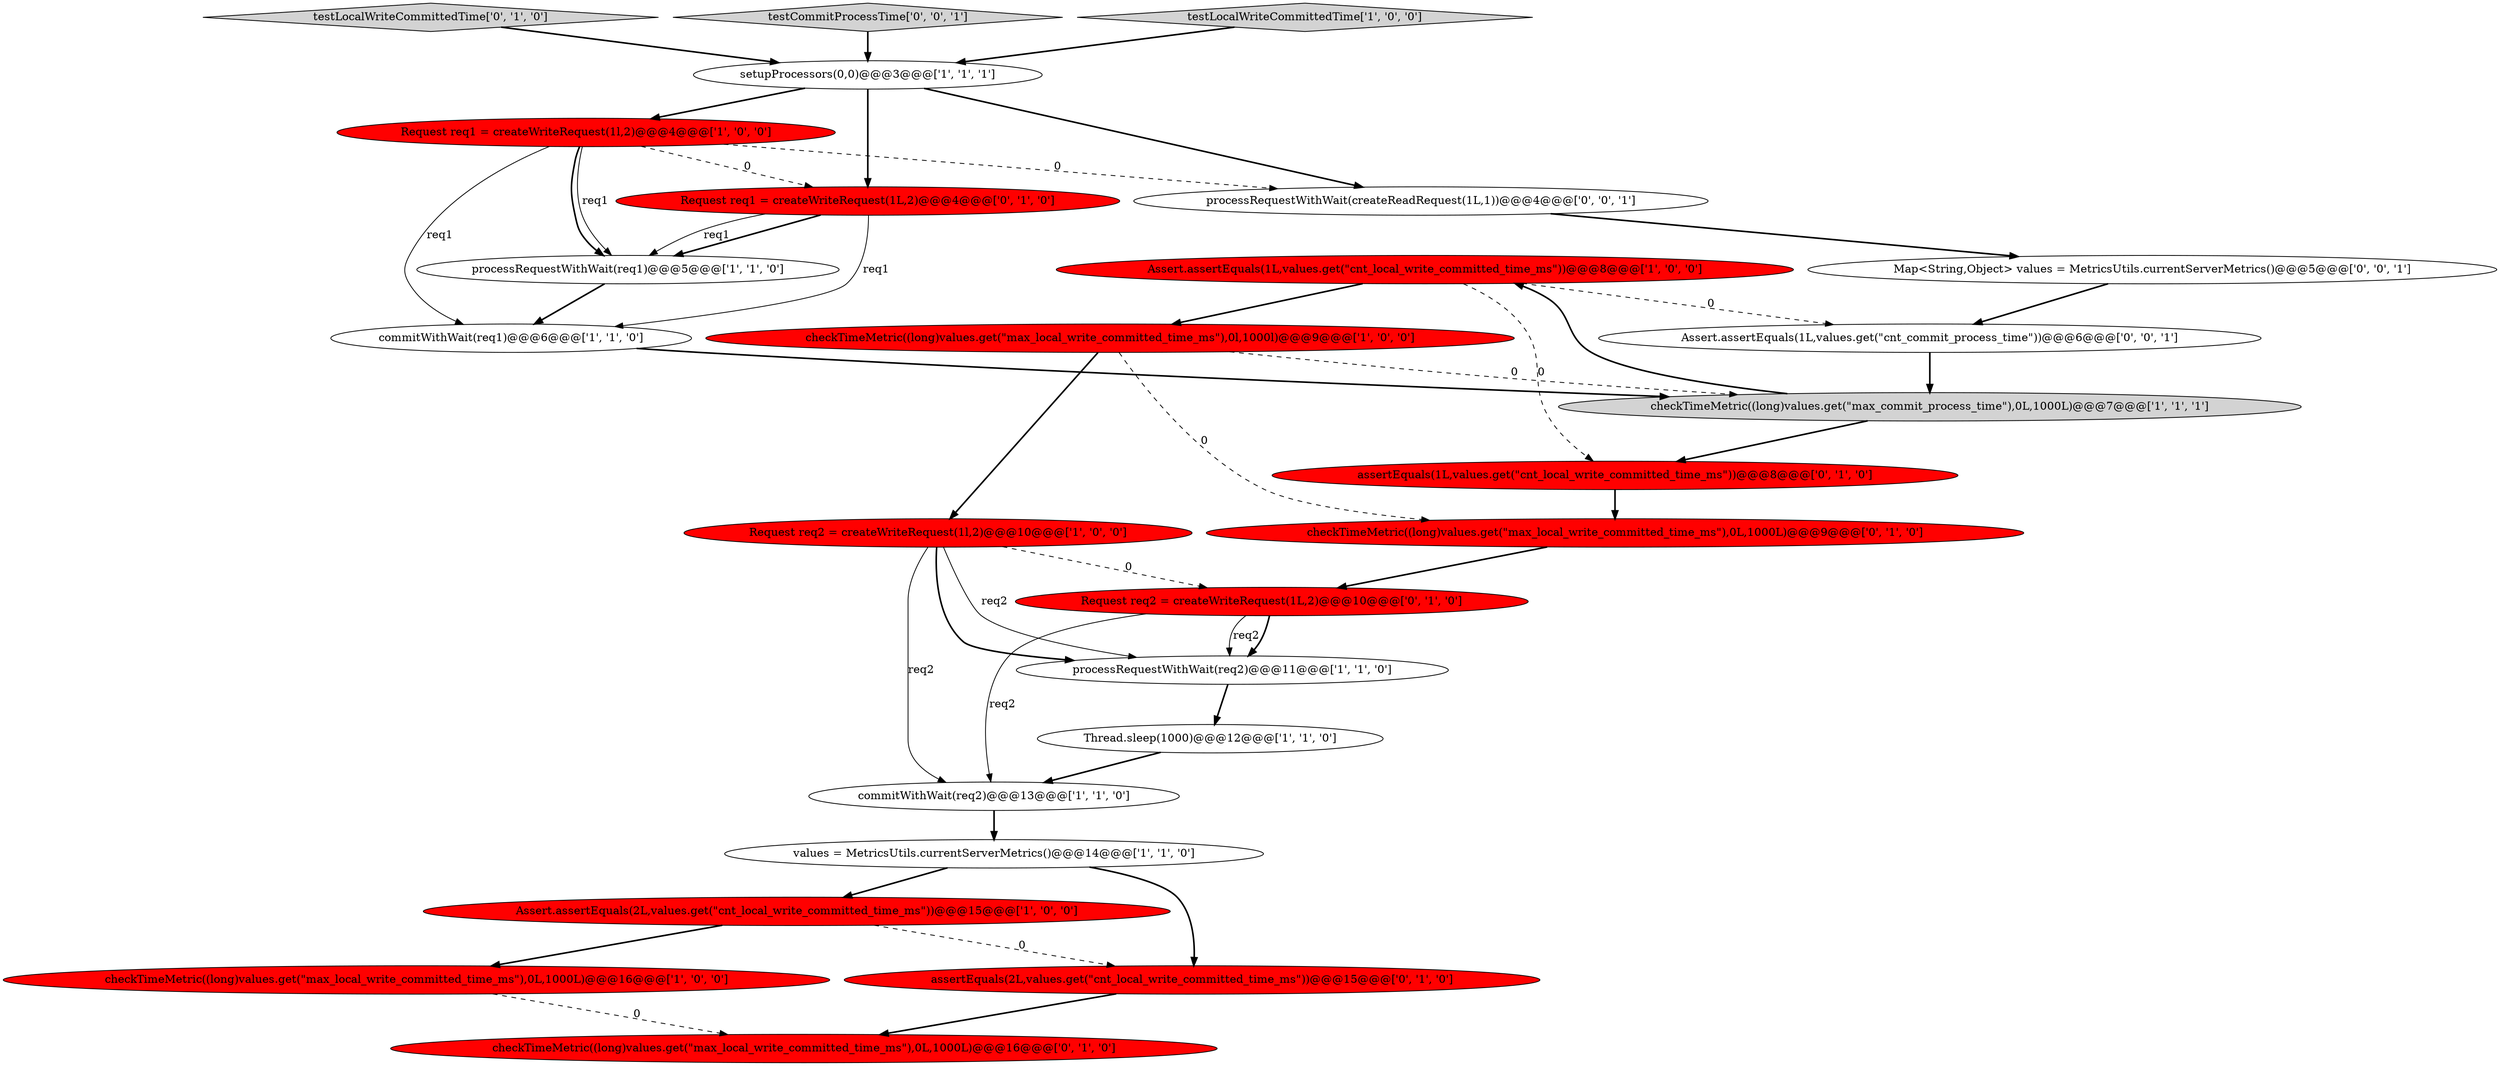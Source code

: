 digraph {
3 [style = filled, label = "Assert.assertEquals(1L,values.get(\"cnt_local_write_committed_time_ms\"))@@@8@@@['1', '0', '0']", fillcolor = red, shape = ellipse image = "AAA1AAABBB1BBB"];
20 [style = filled, label = "assertEquals(1L,values.get(\"cnt_local_write_committed_time_ms\"))@@@8@@@['0', '1', '0']", fillcolor = red, shape = ellipse image = "AAA1AAABBB2BBB"];
23 [style = filled, label = "Assert.assertEquals(1L,values.get(\"cnt_commit_process_time\"))@@@6@@@['0', '0', '1']", fillcolor = white, shape = ellipse image = "AAA0AAABBB3BBB"];
4 [style = filled, label = "Assert.assertEquals(2L,values.get(\"cnt_local_write_committed_time_ms\"))@@@15@@@['1', '0', '0']", fillcolor = red, shape = ellipse image = "AAA1AAABBB1BBB"];
21 [style = filled, label = "Request req1 = createWriteRequest(1L,2)@@@4@@@['0', '1', '0']", fillcolor = red, shape = ellipse image = "AAA1AAABBB2BBB"];
19 [style = filled, label = "Request req2 = createWriteRequest(1L,2)@@@10@@@['0', '1', '0']", fillcolor = red, shape = ellipse image = "AAA1AAABBB2BBB"];
5 [style = filled, label = "commitWithWait(req2)@@@13@@@['1', '1', '0']", fillcolor = white, shape = ellipse image = "AAA0AAABBB1BBB"];
25 [style = filled, label = "Map<String,Object> values = MetricsUtils.currentServerMetrics()@@@5@@@['0', '0', '1']", fillcolor = white, shape = ellipse image = "AAA0AAABBB3BBB"];
7 [style = filled, label = "setupProcessors(0,0)@@@3@@@['1', '1', '1']", fillcolor = white, shape = ellipse image = "AAA0AAABBB1BBB"];
13 [style = filled, label = "Request req1 = createWriteRequest(1l,2)@@@4@@@['1', '0', '0']", fillcolor = red, shape = ellipse image = "AAA1AAABBB1BBB"];
16 [style = filled, label = "testLocalWriteCommittedTime['0', '1', '0']", fillcolor = lightgray, shape = diamond image = "AAA0AAABBB2BBB"];
12 [style = filled, label = "Request req2 = createWriteRequest(1l,2)@@@10@@@['1', '0', '0']", fillcolor = red, shape = ellipse image = "AAA1AAABBB1BBB"];
22 [style = filled, label = "testCommitProcessTime['0', '0', '1']", fillcolor = lightgray, shape = diamond image = "AAA0AAABBB3BBB"];
9 [style = filled, label = "checkTimeMetric((long)values.get(\"max_local_write_committed_time_ms\"),0l,1000l)@@@9@@@['1', '0', '0']", fillcolor = red, shape = ellipse image = "AAA1AAABBB1BBB"];
2 [style = filled, label = "Thread.sleep(1000)@@@12@@@['1', '1', '0']", fillcolor = white, shape = ellipse image = "AAA0AAABBB1BBB"];
24 [style = filled, label = "processRequestWithWait(createReadRequest(1L,1))@@@4@@@['0', '0', '1']", fillcolor = white, shape = ellipse image = "AAA0AAABBB3BBB"];
18 [style = filled, label = "checkTimeMetric((long)values.get(\"max_local_write_committed_time_ms\"),0L,1000L)@@@16@@@['0', '1', '0']", fillcolor = red, shape = ellipse image = "AAA1AAABBB2BBB"];
11 [style = filled, label = "testLocalWriteCommittedTime['1', '0', '0']", fillcolor = lightgray, shape = diamond image = "AAA0AAABBB1BBB"];
8 [style = filled, label = "processRequestWithWait(req1)@@@5@@@['1', '1', '0']", fillcolor = white, shape = ellipse image = "AAA0AAABBB1BBB"];
15 [style = filled, label = "checkTimeMetric((long)values.get(\"max_local_write_committed_time_ms\"),0L,1000L)@@@9@@@['0', '1', '0']", fillcolor = red, shape = ellipse image = "AAA1AAABBB2BBB"];
10 [style = filled, label = "values = MetricsUtils.currentServerMetrics()@@@14@@@['1', '1', '0']", fillcolor = white, shape = ellipse image = "AAA0AAABBB1BBB"];
17 [style = filled, label = "assertEquals(2L,values.get(\"cnt_local_write_committed_time_ms\"))@@@15@@@['0', '1', '0']", fillcolor = red, shape = ellipse image = "AAA1AAABBB2BBB"];
0 [style = filled, label = "commitWithWait(req1)@@@6@@@['1', '1', '0']", fillcolor = white, shape = ellipse image = "AAA0AAABBB1BBB"];
1 [style = filled, label = "processRequestWithWait(req2)@@@11@@@['1', '1', '0']", fillcolor = white, shape = ellipse image = "AAA0AAABBB1BBB"];
6 [style = filled, label = "checkTimeMetric((long)values.get(\"max_local_write_committed_time_ms\"),0L,1000L)@@@16@@@['1', '0', '0']", fillcolor = red, shape = ellipse image = "AAA1AAABBB1BBB"];
14 [style = filled, label = "checkTimeMetric((long)values.get(\"max_commit_process_time\"),0L,1000L)@@@7@@@['1', '1', '1']", fillcolor = lightgray, shape = ellipse image = "AAA0AAABBB1BBB"];
7->13 [style = bold, label=""];
21->0 [style = solid, label="req1"];
14->3 [style = bold, label=""];
5->10 [style = bold, label=""];
12->5 [style = solid, label="req2"];
4->17 [style = dashed, label="0"];
4->6 [style = bold, label=""];
25->23 [style = bold, label=""];
19->1 [style = solid, label="req2"];
16->7 [style = bold, label=""];
21->8 [style = bold, label=""];
10->17 [style = bold, label=""];
15->19 [style = bold, label=""];
12->1 [style = bold, label=""];
22->7 [style = bold, label=""];
6->18 [style = dashed, label="0"];
23->14 [style = bold, label=""];
8->0 [style = bold, label=""];
3->9 [style = bold, label=""];
12->1 [style = solid, label="req2"];
3->23 [style = dashed, label="0"];
19->1 [style = bold, label=""];
7->24 [style = bold, label=""];
0->14 [style = bold, label=""];
13->24 [style = dashed, label="0"];
13->21 [style = dashed, label="0"];
9->14 [style = dashed, label="0"];
12->19 [style = dashed, label="0"];
9->15 [style = dashed, label="0"];
24->25 [style = bold, label=""];
13->8 [style = solid, label="req1"];
17->18 [style = bold, label=""];
3->20 [style = dashed, label="0"];
10->4 [style = bold, label=""];
7->21 [style = bold, label=""];
21->8 [style = solid, label="req1"];
1->2 [style = bold, label=""];
9->12 [style = bold, label=""];
13->8 [style = bold, label=""];
19->5 [style = solid, label="req2"];
20->15 [style = bold, label=""];
11->7 [style = bold, label=""];
13->0 [style = solid, label="req1"];
14->20 [style = bold, label=""];
2->5 [style = bold, label=""];
}
